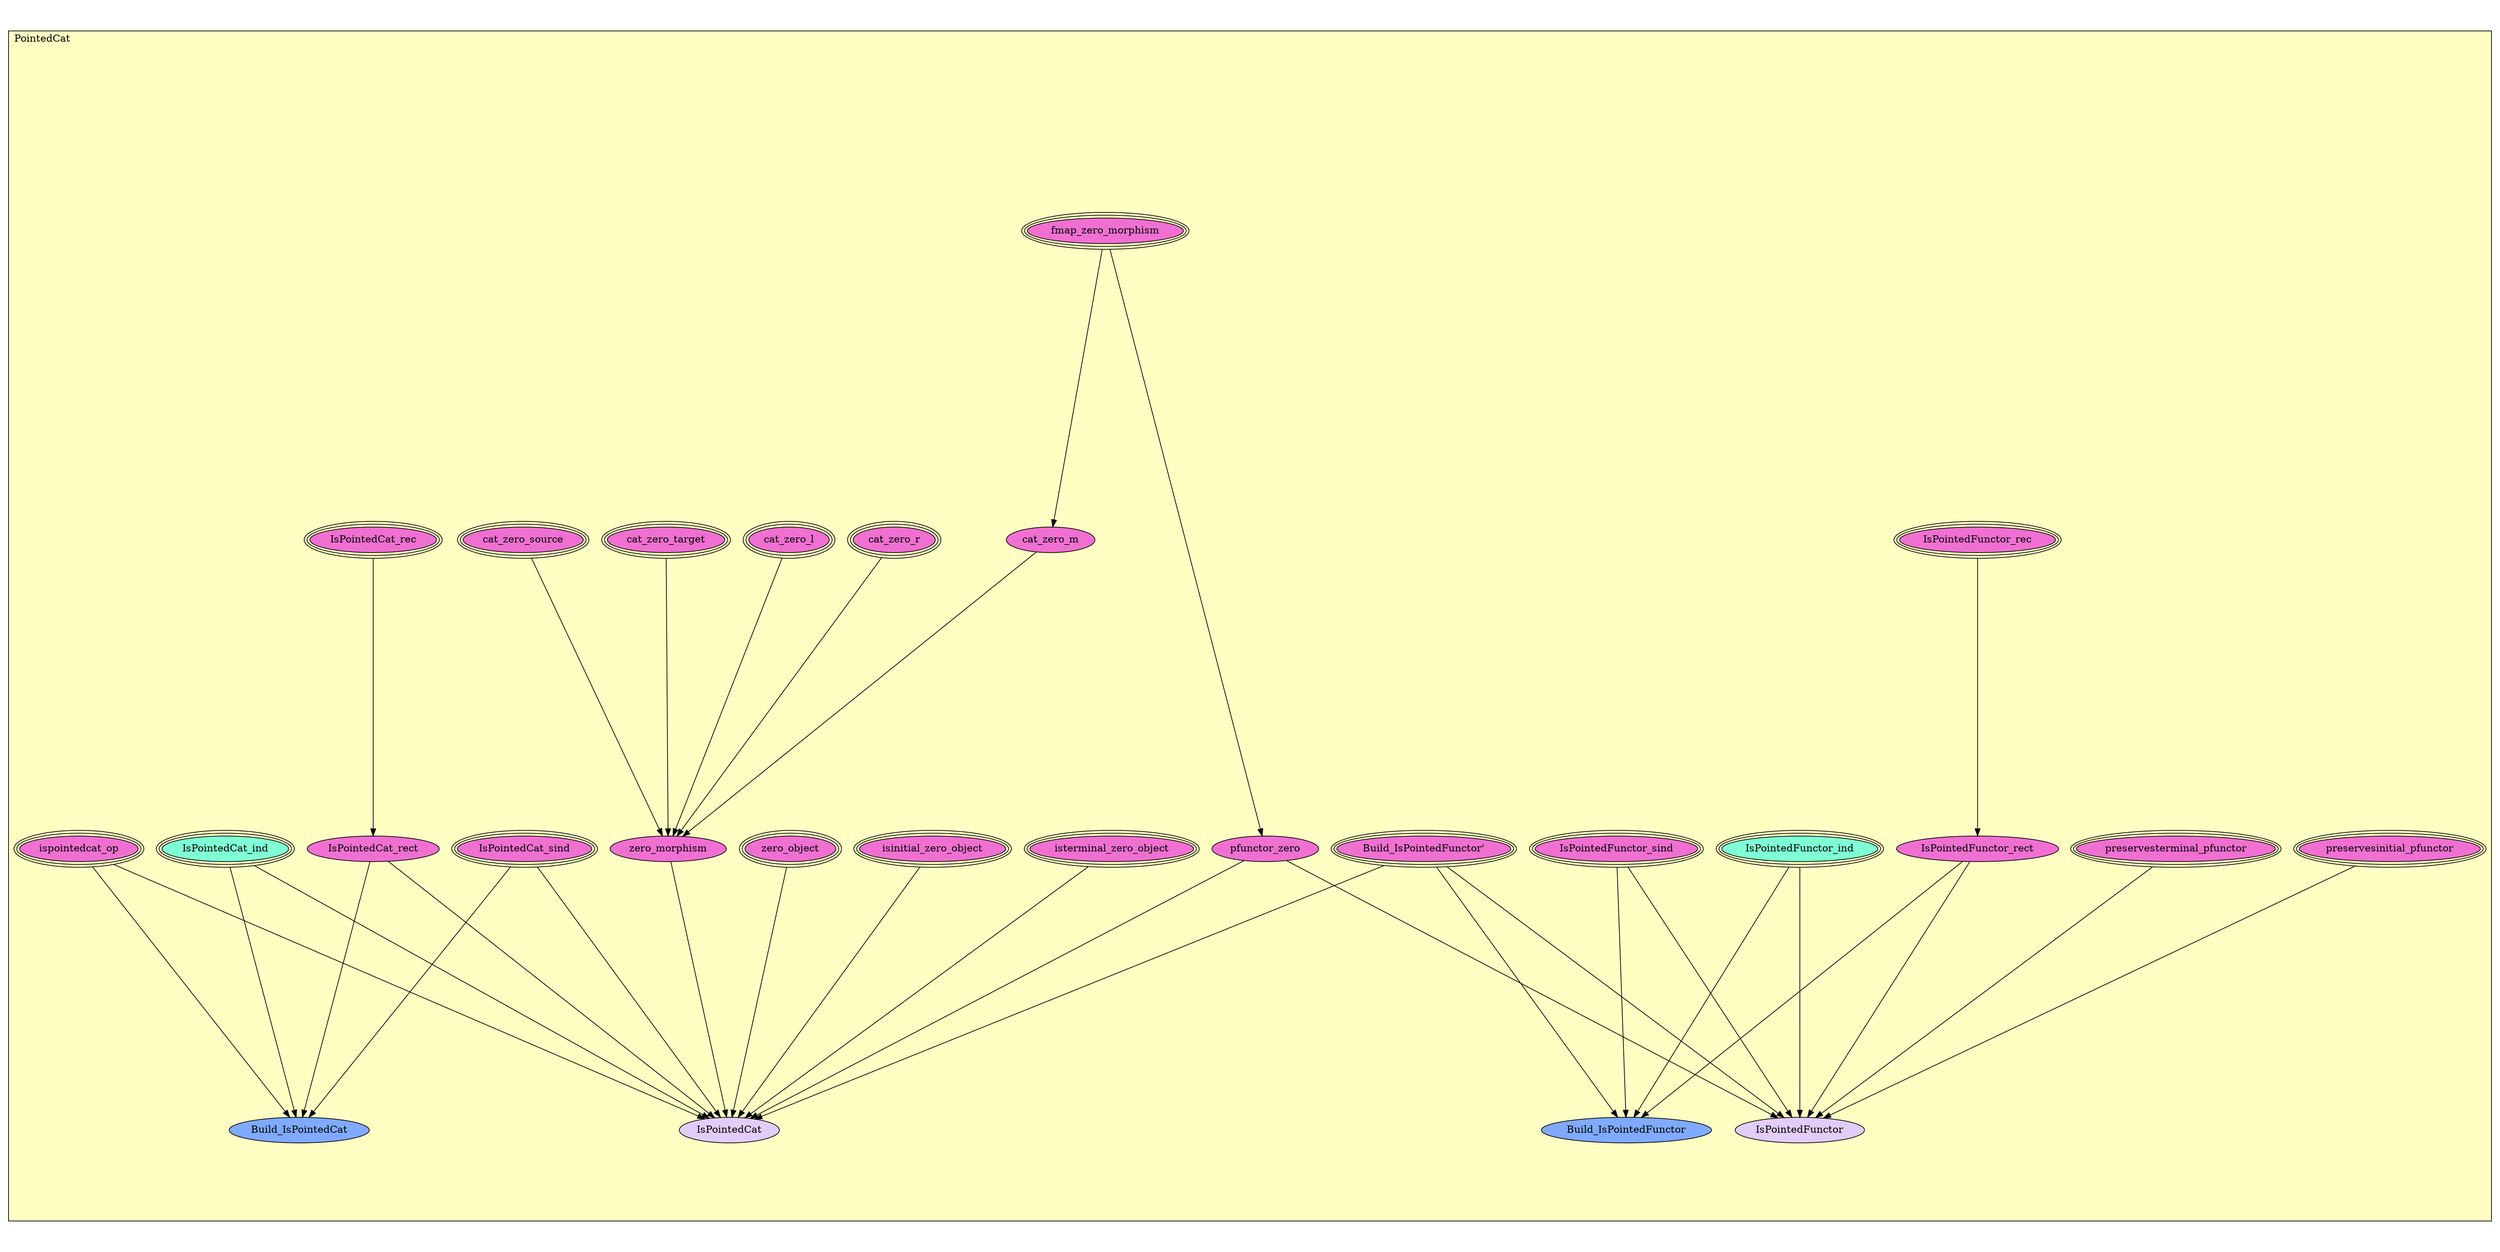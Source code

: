 digraph HoTT_WildCat_PointedCat {
  graph [ratio=0.5]
  node [style=filled]
PointedCat_ispointedcat_op [label="ispointedcat_op", URL=<PointedCat.html#ispointedcat_op>, peripheries=3, fillcolor="#F070D1"] ;
PointedCat_fmap_zero_morphism [label="fmap_zero_morphism", URL=<PointedCat.html#fmap_zero_morphism>, peripheries=3, fillcolor="#F070D1"] ;
PointedCat_pfunctor_zero [label="pfunctor_zero", URL=<PointedCat.html#pfunctor_zero>, fillcolor="#F070D1"] ;
PointedCat_Build_IsPointedFunctor_ [label="Build_IsPointedFunctor'", URL=<PointedCat.html#Build_IsPointedFunctor'>, peripheries=3, fillcolor="#F070D1"] ;
PointedCat_preservesterminal_pfunctor [label="preservesterminal_pfunctor", URL=<PointedCat.html#preservesterminal_pfunctor>, peripheries=3, fillcolor="#F070D1"] ;
PointedCat_preservesinitial_pfunctor [label="preservesinitial_pfunctor", URL=<PointedCat.html#preservesinitial_pfunctor>, peripheries=3, fillcolor="#F070D1"] ;
PointedCat_IsPointedFunctor_sind [label="IsPointedFunctor_sind", URL=<PointedCat.html#IsPointedFunctor_sind>, peripheries=3, fillcolor="#F070D1"] ;
PointedCat_IsPointedFunctor_rec [label="IsPointedFunctor_rec", URL=<PointedCat.html#IsPointedFunctor_rec>, peripheries=3, fillcolor="#F070D1"] ;
PointedCat_IsPointedFunctor_ind [label="IsPointedFunctor_ind", URL=<PointedCat.html#IsPointedFunctor_ind>, peripheries=3, fillcolor="#7FFFD4"] ;
PointedCat_IsPointedFunctor_rect [label="IsPointedFunctor_rect", URL=<PointedCat.html#IsPointedFunctor_rect>, fillcolor="#F070D1"] ;
PointedCat_Build_IsPointedFunctor [label="Build_IsPointedFunctor", URL=<PointedCat.html#Build_IsPointedFunctor>, fillcolor="#7FAAFF"] ;
PointedCat_IsPointedFunctor [label="IsPointedFunctor", URL=<PointedCat.html#IsPointedFunctor>, fillcolor="#E2CDFA"] ;
PointedCat_cat_zero_m [label="cat_zero_m", URL=<PointedCat.html#cat_zero_m>, fillcolor="#F070D1"] ;
PointedCat_cat_zero_r [label="cat_zero_r", URL=<PointedCat.html#cat_zero_r>, peripheries=3, fillcolor="#F070D1"] ;
PointedCat_cat_zero_l [label="cat_zero_l", URL=<PointedCat.html#cat_zero_l>, peripheries=3, fillcolor="#F070D1"] ;
PointedCat_cat_zero_target [label="cat_zero_target", URL=<PointedCat.html#cat_zero_target>, peripheries=3, fillcolor="#F070D1"] ;
PointedCat_cat_zero_source [label="cat_zero_source", URL=<PointedCat.html#cat_zero_source>, peripheries=3, fillcolor="#F070D1"] ;
PointedCat_zero_morphism [label="zero_morphism", URL=<PointedCat.html#zero_morphism>, fillcolor="#F070D1"] ;
PointedCat_isterminal_zero_object [label="isterminal_zero_object", URL=<PointedCat.html#isterminal_zero_object>, peripheries=3, fillcolor="#F070D1"] ;
PointedCat_isinitial_zero_object [label="isinitial_zero_object", URL=<PointedCat.html#isinitial_zero_object>, peripheries=3, fillcolor="#F070D1"] ;
PointedCat_zero_object [label="zero_object", URL=<PointedCat.html#zero_object>, peripheries=3, fillcolor="#F070D1"] ;
PointedCat_IsPointedCat_sind [label="IsPointedCat_sind", URL=<PointedCat.html#IsPointedCat_sind>, peripheries=3, fillcolor="#F070D1"] ;
PointedCat_IsPointedCat_rec [label="IsPointedCat_rec", URL=<PointedCat.html#IsPointedCat_rec>, peripheries=3, fillcolor="#F070D1"] ;
PointedCat_IsPointedCat_ind [label="IsPointedCat_ind", URL=<PointedCat.html#IsPointedCat_ind>, peripheries=3, fillcolor="#7FFFD4"] ;
PointedCat_IsPointedCat_rect [label="IsPointedCat_rect", URL=<PointedCat.html#IsPointedCat_rect>, fillcolor="#F070D1"] ;
PointedCat_Build_IsPointedCat [label="Build_IsPointedCat", URL=<PointedCat.html#Build_IsPointedCat>, fillcolor="#7FAAFF"] ;
PointedCat_IsPointedCat [label="IsPointedCat", URL=<PointedCat.html#IsPointedCat>, fillcolor="#E2CDFA"] ;
  PointedCat_ispointedcat_op -> PointedCat_Build_IsPointedCat [] ;
  PointedCat_ispointedcat_op -> PointedCat_IsPointedCat [] ;
  PointedCat_fmap_zero_morphism -> PointedCat_pfunctor_zero [] ;
  PointedCat_fmap_zero_morphism -> PointedCat_cat_zero_m [] ;
  PointedCat_pfunctor_zero -> PointedCat_IsPointedFunctor [] ;
  PointedCat_pfunctor_zero -> PointedCat_IsPointedCat [] ;
  PointedCat_Build_IsPointedFunctor_ -> PointedCat_Build_IsPointedFunctor [] ;
  PointedCat_Build_IsPointedFunctor_ -> PointedCat_IsPointedFunctor [] ;
  PointedCat_Build_IsPointedFunctor_ -> PointedCat_IsPointedCat [] ;
  PointedCat_preservesterminal_pfunctor -> PointedCat_IsPointedFunctor [] ;
  PointedCat_preservesinitial_pfunctor -> PointedCat_IsPointedFunctor [] ;
  PointedCat_IsPointedFunctor_sind -> PointedCat_Build_IsPointedFunctor [] ;
  PointedCat_IsPointedFunctor_sind -> PointedCat_IsPointedFunctor [] ;
  PointedCat_IsPointedFunctor_rec -> PointedCat_IsPointedFunctor_rect [] ;
  PointedCat_IsPointedFunctor_ind -> PointedCat_Build_IsPointedFunctor [] ;
  PointedCat_IsPointedFunctor_ind -> PointedCat_IsPointedFunctor [] ;
  PointedCat_IsPointedFunctor_rect -> PointedCat_Build_IsPointedFunctor [] ;
  PointedCat_IsPointedFunctor_rect -> PointedCat_IsPointedFunctor [] ;
  PointedCat_cat_zero_m -> PointedCat_zero_morphism [] ;
  PointedCat_cat_zero_r -> PointedCat_zero_morphism [] ;
  PointedCat_cat_zero_l -> PointedCat_zero_morphism [] ;
  PointedCat_cat_zero_target -> PointedCat_zero_morphism [] ;
  PointedCat_cat_zero_source -> PointedCat_zero_morphism [] ;
  PointedCat_zero_morphism -> PointedCat_IsPointedCat [] ;
  PointedCat_isterminal_zero_object -> PointedCat_IsPointedCat [] ;
  PointedCat_isinitial_zero_object -> PointedCat_IsPointedCat [] ;
  PointedCat_zero_object -> PointedCat_IsPointedCat [] ;
  PointedCat_IsPointedCat_sind -> PointedCat_Build_IsPointedCat [] ;
  PointedCat_IsPointedCat_sind -> PointedCat_IsPointedCat [] ;
  PointedCat_IsPointedCat_rec -> PointedCat_IsPointedCat_rect [] ;
  PointedCat_IsPointedCat_ind -> PointedCat_Build_IsPointedCat [] ;
  PointedCat_IsPointedCat_ind -> PointedCat_IsPointedCat [] ;
  PointedCat_IsPointedCat_rect -> PointedCat_Build_IsPointedCat [] ;
  PointedCat_IsPointedCat_rect -> PointedCat_IsPointedCat [] ;
subgraph cluster_PointedCat { label="PointedCat"; fillcolor="#FFFFC3"; labeljust=l; style=filled 
PointedCat_IsPointedCat; PointedCat_Build_IsPointedCat; PointedCat_IsPointedCat_rect; PointedCat_IsPointedCat_ind; PointedCat_IsPointedCat_rec; PointedCat_IsPointedCat_sind; PointedCat_zero_object; PointedCat_isinitial_zero_object; PointedCat_isterminal_zero_object; PointedCat_zero_morphism; PointedCat_cat_zero_source; PointedCat_cat_zero_target; PointedCat_cat_zero_l; PointedCat_cat_zero_r; PointedCat_cat_zero_m; PointedCat_IsPointedFunctor; PointedCat_Build_IsPointedFunctor; PointedCat_IsPointedFunctor_rect; PointedCat_IsPointedFunctor_ind; PointedCat_IsPointedFunctor_rec; PointedCat_IsPointedFunctor_sind; PointedCat_preservesinitial_pfunctor; PointedCat_preservesterminal_pfunctor; PointedCat_Build_IsPointedFunctor_; PointedCat_pfunctor_zero; PointedCat_fmap_zero_morphism; PointedCat_ispointedcat_op; };
} /* END */

